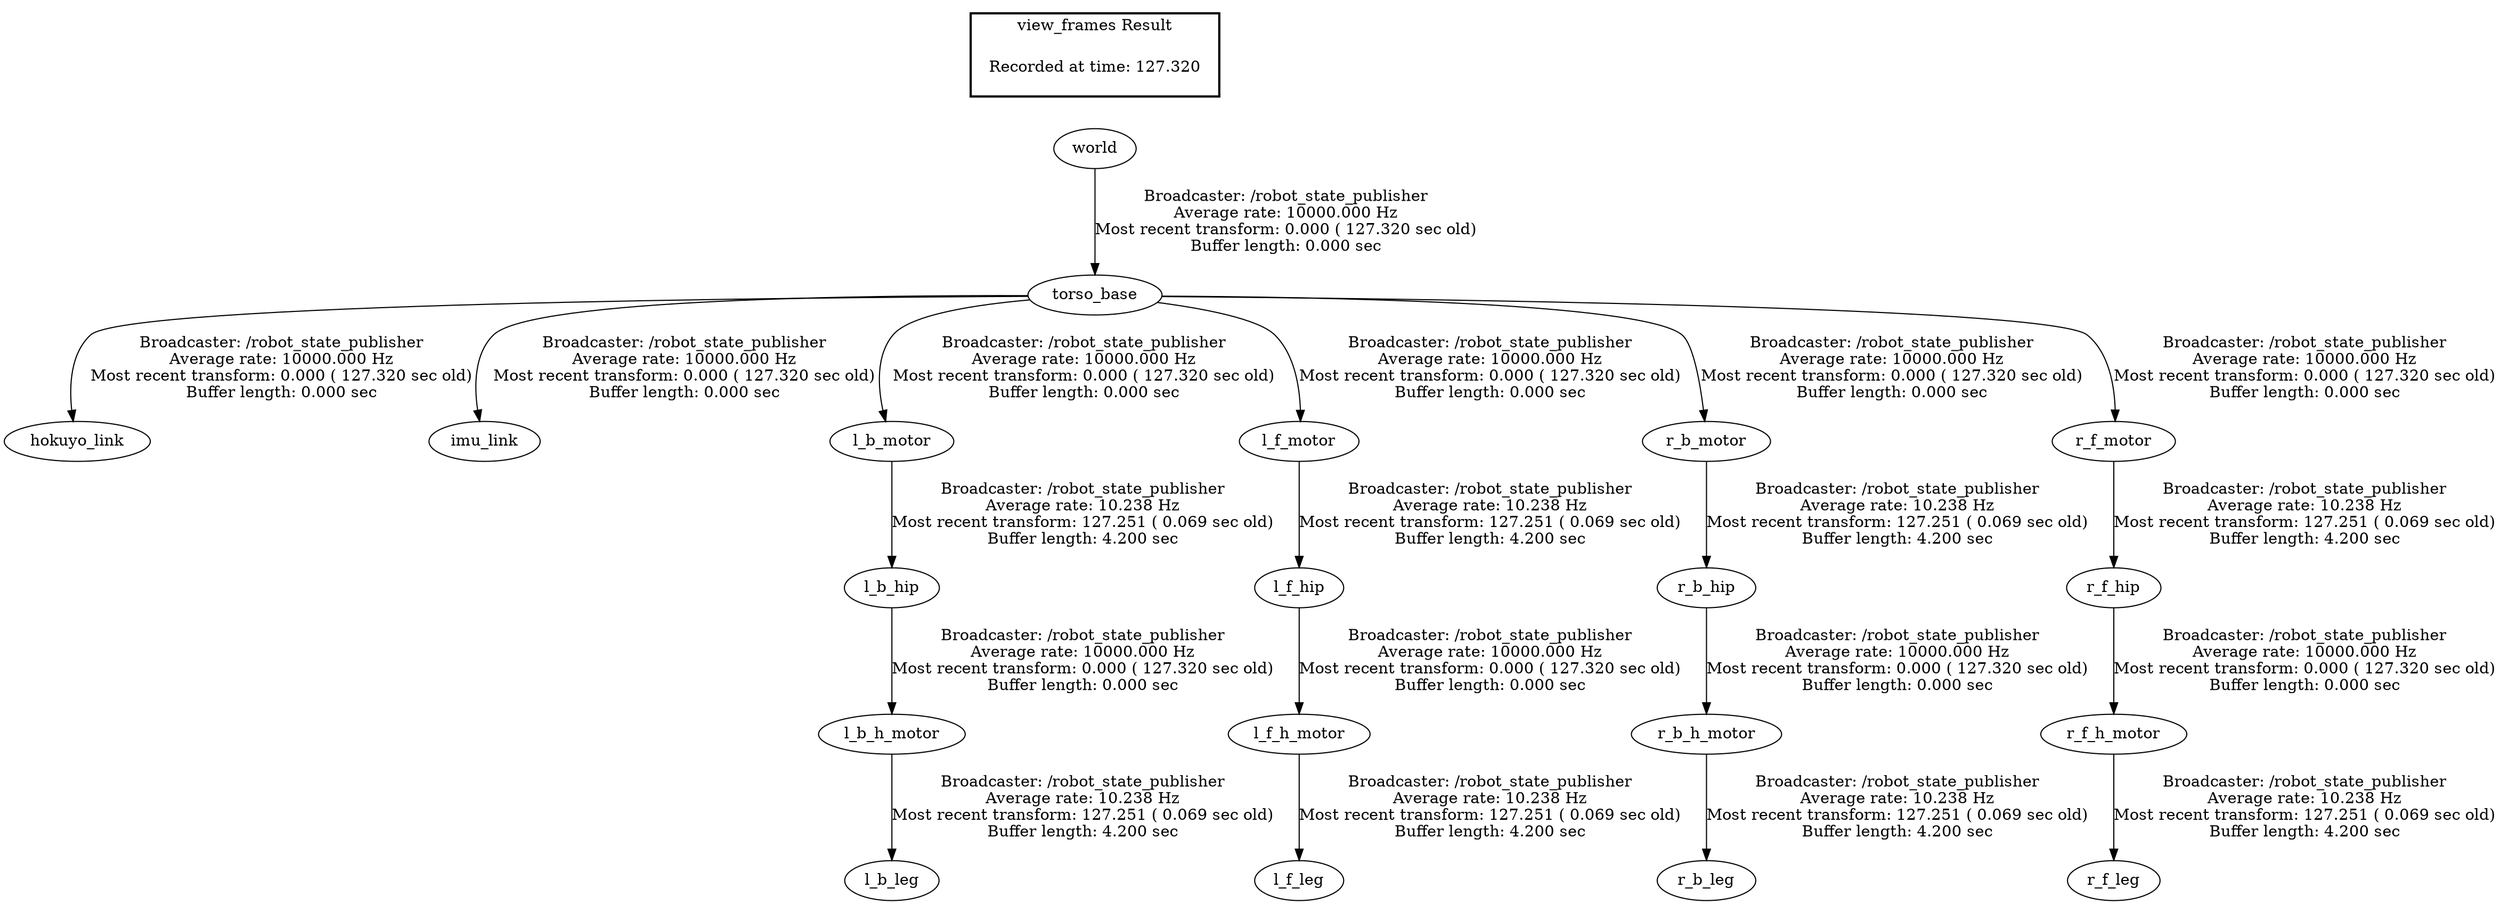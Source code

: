digraph G {
"torso_base" -> "hokuyo_link"[label="Broadcaster: /robot_state_publisher\nAverage rate: 10000.000 Hz\nMost recent transform: 0.000 ( 127.320 sec old)\nBuffer length: 0.000 sec\n"];
"world" -> "torso_base"[label="Broadcaster: /robot_state_publisher\nAverage rate: 10000.000 Hz\nMost recent transform: 0.000 ( 127.320 sec old)\nBuffer length: 0.000 sec\n"];
"torso_base" -> "imu_link"[label="Broadcaster: /robot_state_publisher\nAverage rate: 10000.000 Hz\nMost recent transform: 0.000 ( 127.320 sec old)\nBuffer length: 0.000 sec\n"];
"l_b_hip" -> "l_b_h_motor"[label="Broadcaster: /robot_state_publisher\nAverage rate: 10000.000 Hz\nMost recent transform: 0.000 ( 127.320 sec old)\nBuffer length: 0.000 sec\n"];
"l_b_motor" -> "l_b_hip"[label="Broadcaster: /robot_state_publisher\nAverage rate: 10.238 Hz\nMost recent transform: 127.251 ( 0.069 sec old)\nBuffer length: 4.200 sec\n"];
"torso_base" -> "l_b_motor"[label="Broadcaster: /robot_state_publisher\nAverage rate: 10000.000 Hz\nMost recent transform: 0.000 ( 127.320 sec old)\nBuffer length: 0.000 sec\n"];
"l_f_hip" -> "l_f_h_motor"[label="Broadcaster: /robot_state_publisher\nAverage rate: 10000.000 Hz\nMost recent transform: 0.000 ( 127.320 sec old)\nBuffer length: 0.000 sec\n"];
"l_f_motor" -> "l_f_hip"[label="Broadcaster: /robot_state_publisher\nAverage rate: 10.238 Hz\nMost recent transform: 127.251 ( 0.069 sec old)\nBuffer length: 4.200 sec\n"];
"torso_base" -> "l_f_motor"[label="Broadcaster: /robot_state_publisher\nAverage rate: 10000.000 Hz\nMost recent transform: 0.000 ( 127.320 sec old)\nBuffer length: 0.000 sec\n"];
"r_b_hip" -> "r_b_h_motor"[label="Broadcaster: /robot_state_publisher\nAverage rate: 10000.000 Hz\nMost recent transform: 0.000 ( 127.320 sec old)\nBuffer length: 0.000 sec\n"];
"r_b_motor" -> "r_b_hip"[label="Broadcaster: /robot_state_publisher\nAverage rate: 10.238 Hz\nMost recent transform: 127.251 ( 0.069 sec old)\nBuffer length: 4.200 sec\n"];
"torso_base" -> "r_b_motor"[label="Broadcaster: /robot_state_publisher\nAverage rate: 10000.000 Hz\nMost recent transform: 0.000 ( 127.320 sec old)\nBuffer length: 0.000 sec\n"];
"r_f_hip" -> "r_f_h_motor"[label="Broadcaster: /robot_state_publisher\nAverage rate: 10000.000 Hz\nMost recent transform: 0.000 ( 127.320 sec old)\nBuffer length: 0.000 sec\n"];
"r_f_motor" -> "r_f_hip"[label="Broadcaster: /robot_state_publisher\nAverage rate: 10.238 Hz\nMost recent transform: 127.251 ( 0.069 sec old)\nBuffer length: 4.200 sec\n"];
"torso_base" -> "r_f_motor"[label="Broadcaster: /robot_state_publisher\nAverage rate: 10000.000 Hz\nMost recent transform: 0.000 ( 127.320 sec old)\nBuffer length: 0.000 sec\n"];
"l_b_h_motor" -> "l_b_leg"[label="Broadcaster: /robot_state_publisher\nAverage rate: 10.238 Hz\nMost recent transform: 127.251 ( 0.069 sec old)\nBuffer length: 4.200 sec\n"];
"l_f_h_motor" -> "l_f_leg"[label="Broadcaster: /robot_state_publisher\nAverage rate: 10.238 Hz\nMost recent transform: 127.251 ( 0.069 sec old)\nBuffer length: 4.200 sec\n"];
"r_b_h_motor" -> "r_b_leg"[label="Broadcaster: /robot_state_publisher\nAverage rate: 10.238 Hz\nMost recent transform: 127.251 ( 0.069 sec old)\nBuffer length: 4.200 sec\n"];
"r_f_h_motor" -> "r_f_leg"[label="Broadcaster: /robot_state_publisher\nAverage rate: 10.238 Hz\nMost recent transform: 127.251 ( 0.069 sec old)\nBuffer length: 4.200 sec\n"];
edge [style=invis];
 subgraph cluster_legend { style=bold; color=black; label ="view_frames Result";
"Recorded at time: 127.320"[ shape=plaintext ] ;
 }->"world";
}